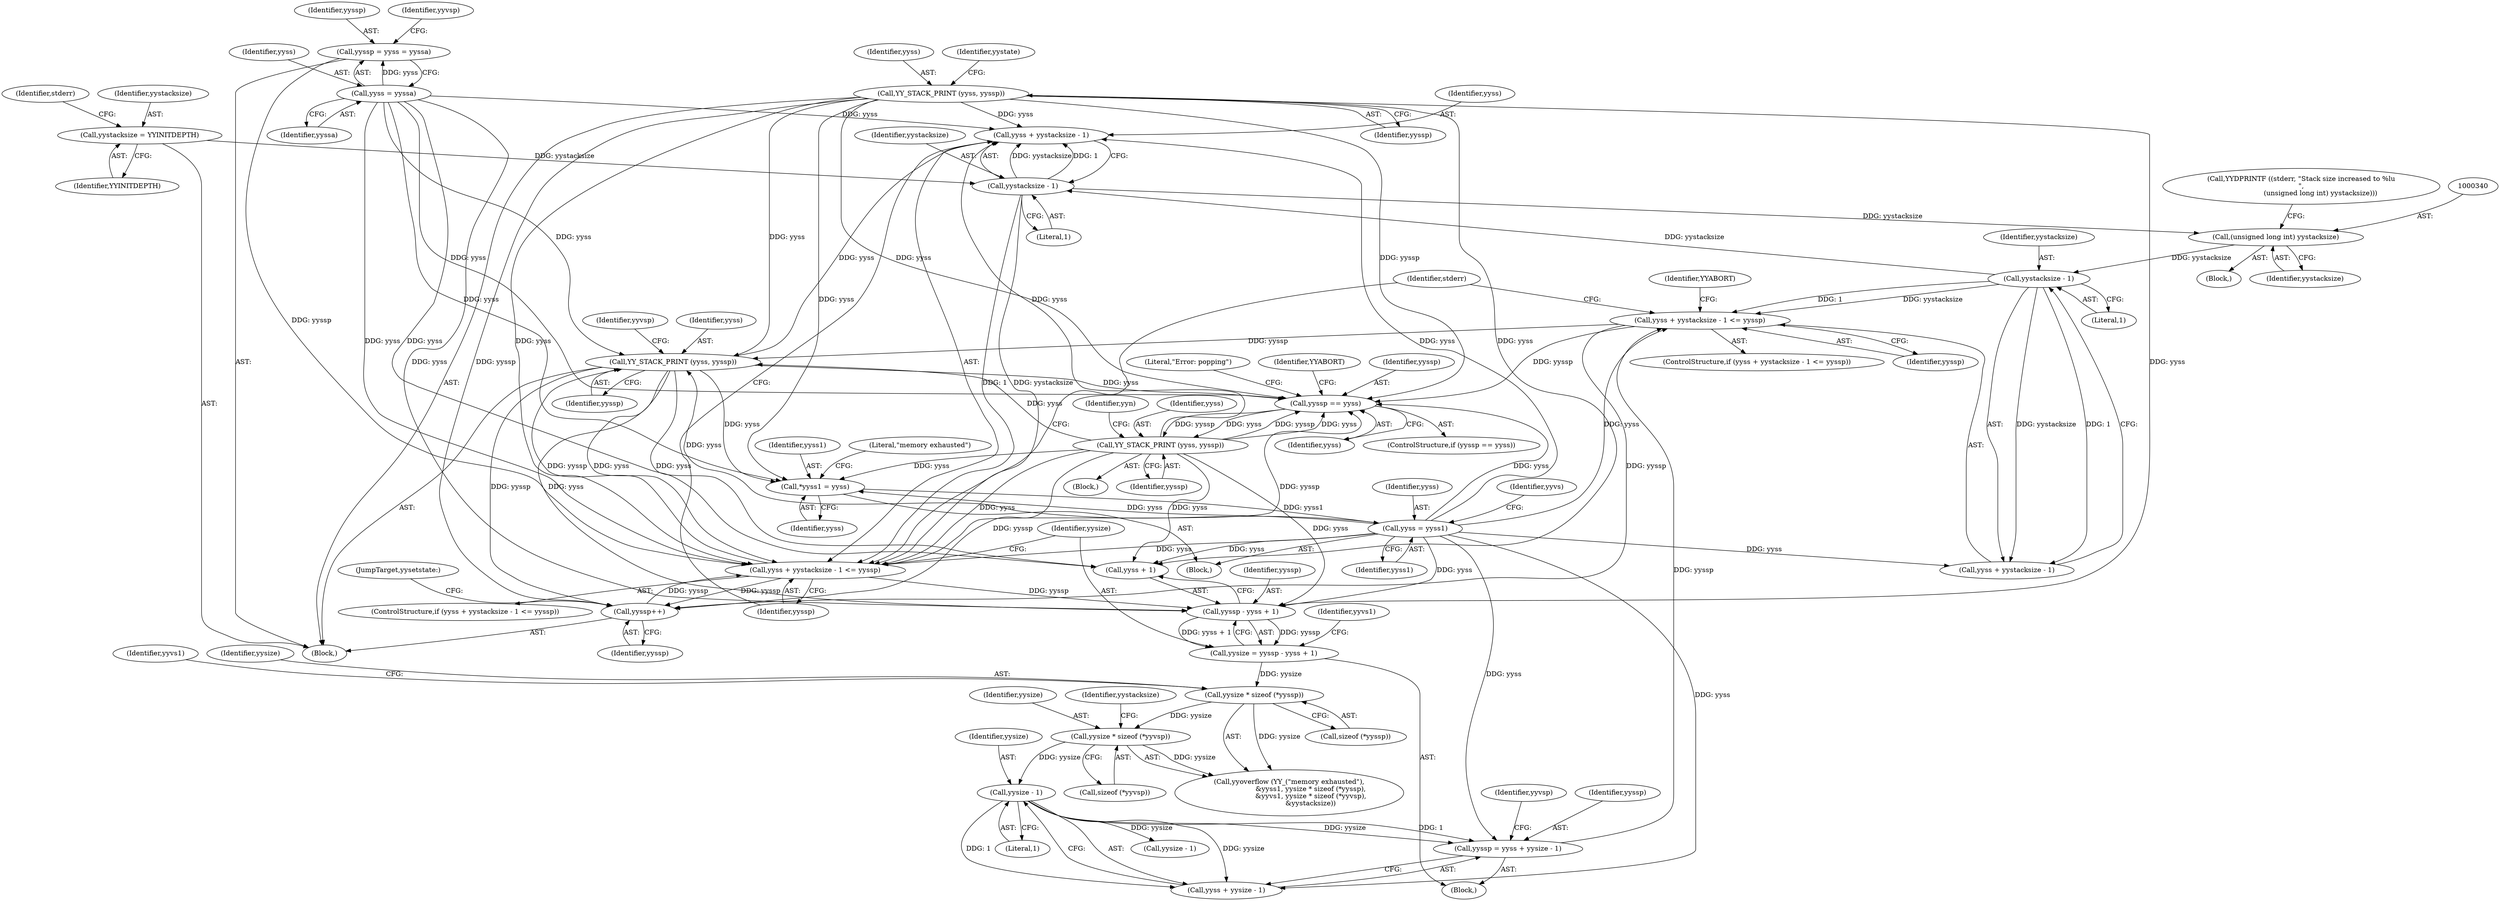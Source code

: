 digraph "0_yara_10e8bd3071677dd1fa76beeef4bc2fc427cea5e7_0@pointer" {
"1000271" [label="(Call,yyss + yystacksize - 1)"];
"1001356" [label="(Call,YY_STACK_PRINT (yyss, yyssp))"];
"1001466" [label="(Call,YY_STACK_PRINT (yyss, yyssp))"];
"1001537" [label="(Call,YY_STACK_PRINT (yyss, yyssp))"];
"1001519" [label="(Call,yyssp == yyss)"];
"1000343" [label="(Call,yyss + yystacksize - 1 <= yyssp)"];
"1000314" [label="(Call,yyss = yyss1)"];
"1000292" [label="(Call,*yyss1 = yyss)"];
"1000233" [label="(Call,yyss = yyssa)"];
"1000346" [label="(Call,yystacksize - 1)"];
"1000339" [label="(Call,(unsigned long int) yystacksize)"];
"1000273" [label="(Call,yystacksize - 1)"];
"1000241" [label="(Call,yystacksize = YYINITDEPTH)"];
"1000320" [label="(Call,yyssp = yyss + yysize - 1)"];
"1000324" [label="(Call,yysize - 1)"];
"1000307" [label="(Call,yysize * sizeof (*yyvsp))"];
"1000300" [label="(Call,yysize * sizeof (*yyssp))"];
"1000279" [label="(Call,yysize = yyssp - yyss + 1)"];
"1000281" [label="(Call,yyssp - yyss + 1)"];
"1000270" [label="(Call,yyss + yystacksize - 1 <= yyssp)"];
"1000262" [label="(Call,yyssp++)"];
"1000231" [label="(Call,yyssp = yyss = yyssa)"];
"1000342" [label="(ControlStructure,if (yyss + yystacksize - 1 <= yyssp))"];
"1000343" [label="(Call,yyss + yystacksize - 1 <= yyssp)"];
"1000277" [label="(Block,)"];
"1001481" [label="(Identifier,yyn)"];
"1000282" [label="(Identifier,yyssp)"];
"1000276" [label="(Identifier,yyssp)"];
"1001524" [label="(Literal,\"Error: popping\")"];
"1000347" [label="(Identifier,yystacksize)"];
"1000325" [label="(Identifier,yysize)"];
"1000294" [label="(Identifier,yyss)"];
"1000197" [label="(Block,)"];
"1001537" [label="(Call,YY_STACK_PRINT (yyss, yyssp))"];
"1001362" [label="(Identifier,yyvsp)"];
"1000308" [label="(Identifier,yysize)"];
"1000300" [label="(Call,yysize * sizeof (*yyssp))"];
"1000309" [label="(Call,sizeof (*yyvsp))"];
"1000334" [label="(Call,YYDPRINTF ((stderr, \"Stack size increased to %lu\n\",\n                  (unsigned long int) yystacksize)))"];
"1000234" [label="(Identifier,yyss)"];
"1000337" [label="(Block,)"];
"1001467" [label="(Identifier,yyss)"];
"1001522" [label="(Identifier,YYABORT)"];
"1001519" [label="(Call,yyssp == yyss)"];
"1000241" [label="(Call,yystacksize = YYINITDEPTH)"];
"1001470" [label="(Identifier,yystate)"];
"1000269" [label="(ControlStructure,if (yyss + yystacksize - 1 <= yyssp))"];
"1000232" [label="(Identifier,yyssp)"];
"1000275" [label="(Literal,1)"];
"1000233" [label="(Call,yyss = yyssa)"];
"1000306" [label="(Identifier,yyvs1)"];
"1000322" [label="(Call,yyss + yysize - 1)"];
"1000350" [label="(Identifier,YYABORT)"];
"1000271" [label="(Call,yyss + yystacksize - 1)"];
"1000328" [label="(Identifier,yyvsp)"];
"1000280" [label="(Identifier,yysize)"];
"1000231" [label="(Call,yyssp = yyss = yyssa)"];
"1000318" [label="(Identifier,yyvs)"];
"1000314" [label="(Call,yyss = yyss1)"];
"1001521" [label="(Identifier,yyss)"];
"1000262" [label="(Call,yyssp++)"];
"1001468" [label="(Identifier,yyssp)"];
"1000341" [label="(Identifier,yystacksize)"];
"1000286" [label="(Block,)"];
"1000346" [label="(Call,yystacksize - 1)"];
"1000246" [label="(Identifier,stderr)"];
"1001356" [label="(Call,YY_STACK_PRINT (yyss, yyssp))"];
"1000263" [label="(Identifier,yyssp)"];
"1000320" [label="(Call,yyssp = yyss + yysize - 1)"];
"1000307" [label="(Call,yysize * sizeof (*yyvsp))"];
"1000344" [label="(Call,yyss + yystacksize - 1)"];
"1000349" [label="(Identifier,yyssp)"];
"1000281" [label="(Call,yyssp - yyss + 1)"];
"1000331" [label="(Call,yysize - 1)"];
"1000289" [label="(Identifier,yyvs1)"];
"1000292" [label="(Call,*yyss1 = yyss)"];
"1001518" [label="(ControlStructure,if (yyssp == yyss))"];
"1000293" [label="(Identifier,yyss1)"];
"1000279" [label="(Call,yysize = yyssp - yyss + 1)"];
"1001539" [label="(Identifier,yyssp)"];
"1001538" [label="(Identifier,yyss)"];
"1000321" [label="(Identifier,yyssp)"];
"1000264" [label="(JumpTarget,yysetstate:)"];
"1000295" [label="(Call,yyoverflow (YY_(\"memory exhausted\"),\n                    &yyss1, yysize * sizeof (*yyssp),\n                    &yyvs1, yysize * sizeof (*yyvsp),\n                    &yystacksize))"];
"1000242" [label="(Identifier,yystacksize)"];
"1000274" [label="(Identifier,yystacksize)"];
"1000339" [label="(Call,(unsigned long int) yystacksize)"];
"1001479" [label="(Block,)"];
"1001358" [label="(Identifier,yyssp)"];
"1000273" [label="(Call,yystacksize - 1)"];
"1000283" [label="(Call,yyss + 1)"];
"1000270" [label="(Call,yyss + yystacksize - 1 <= yyssp)"];
"1000324" [label="(Call,yysize - 1)"];
"1000235" [label="(Identifier,yyssa)"];
"1000326" [label="(Literal,1)"];
"1000348" [label="(Literal,1)"];
"1000297" [label="(Literal,\"memory exhausted\")"];
"1001466" [label="(Call,YY_STACK_PRINT (yyss, yyssp))"];
"1000315" [label="(Identifier,yyss)"];
"1000302" [label="(Call,sizeof (*yyssp))"];
"1000301" [label="(Identifier,yysize)"];
"1000237" [label="(Identifier,yyvsp)"];
"1000272" [label="(Identifier,yyss)"];
"1000313" [label="(Identifier,yystacksize)"];
"1000353" [label="(Identifier,stderr)"];
"1000316" [label="(Identifier,yyss1)"];
"1000243" [label="(Identifier,YYINITDEPTH)"];
"1001520" [label="(Identifier,yyssp)"];
"1001357" [label="(Identifier,yyss)"];
"1000271" -> "1000270"  [label="AST: "];
"1000271" -> "1000273"  [label="CFG: "];
"1000272" -> "1000271"  [label="AST: "];
"1000273" -> "1000271"  [label="AST: "];
"1000276" -> "1000271"  [label="CFG: "];
"1001356" -> "1000271"  [label="DDG: yyss"];
"1001466" -> "1000271"  [label="DDG: yyss"];
"1001537" -> "1000271"  [label="DDG: yyss"];
"1000233" -> "1000271"  [label="DDG: yyss"];
"1000314" -> "1000271"  [label="DDG: yyss"];
"1000273" -> "1000271"  [label="DDG: yystacksize"];
"1000273" -> "1000271"  [label="DDG: 1"];
"1001356" -> "1000197"  [label="AST: "];
"1001356" -> "1001358"  [label="CFG: "];
"1001357" -> "1001356"  [label="AST: "];
"1001358" -> "1001356"  [label="AST: "];
"1001362" -> "1001356"  [label="CFG: "];
"1001356" -> "1000262"  [label="DDG: yyssp"];
"1001356" -> "1000270"  [label="DDG: yyss"];
"1001356" -> "1000281"  [label="DDG: yyss"];
"1001356" -> "1000283"  [label="DDG: yyss"];
"1001356" -> "1000292"  [label="DDG: yyss"];
"1001466" -> "1001356"  [label="DDG: yyss"];
"1001537" -> "1001356"  [label="DDG: yyss"];
"1000233" -> "1001356"  [label="DDG: yyss"];
"1000314" -> "1001356"  [label="DDG: yyss"];
"1000343" -> "1001356"  [label="DDG: yyssp"];
"1000270" -> "1001356"  [label="DDG: yyssp"];
"1001356" -> "1001519"  [label="DDG: yyss"];
"1001466" -> "1000197"  [label="AST: "];
"1001466" -> "1001468"  [label="CFG: "];
"1001467" -> "1001466"  [label="AST: "];
"1001468" -> "1001466"  [label="AST: "];
"1001470" -> "1001466"  [label="CFG: "];
"1001466" -> "1000262"  [label="DDG: yyssp"];
"1001466" -> "1000270"  [label="DDG: yyss"];
"1001466" -> "1000281"  [label="DDG: yyss"];
"1001466" -> "1000283"  [label="DDG: yyss"];
"1001466" -> "1000292"  [label="DDG: yyss"];
"1001466" -> "1001519"  [label="DDG: yyssp"];
"1001466" -> "1001519"  [label="DDG: yyss"];
"1001537" -> "1001479"  [label="AST: "];
"1001537" -> "1001539"  [label="CFG: "];
"1001538" -> "1001537"  [label="AST: "];
"1001539" -> "1001537"  [label="AST: "];
"1001481" -> "1001537"  [label="CFG: "];
"1001537" -> "1000262"  [label="DDG: yyssp"];
"1001537" -> "1000270"  [label="DDG: yyss"];
"1001537" -> "1000281"  [label="DDG: yyss"];
"1001537" -> "1000283"  [label="DDG: yyss"];
"1001537" -> "1000292"  [label="DDG: yyss"];
"1001537" -> "1001519"  [label="DDG: yyssp"];
"1001537" -> "1001519"  [label="DDG: yyss"];
"1001519" -> "1001537"  [label="DDG: yyss"];
"1001519" -> "1001537"  [label="DDG: yyssp"];
"1001519" -> "1001518"  [label="AST: "];
"1001519" -> "1001521"  [label="CFG: "];
"1001520" -> "1001519"  [label="AST: "];
"1001521" -> "1001519"  [label="AST: "];
"1001522" -> "1001519"  [label="CFG: "];
"1001524" -> "1001519"  [label="CFG: "];
"1000343" -> "1001519"  [label="DDG: yyssp"];
"1000270" -> "1001519"  [label="DDG: yyssp"];
"1000233" -> "1001519"  [label="DDG: yyss"];
"1000314" -> "1001519"  [label="DDG: yyss"];
"1000343" -> "1000342"  [label="AST: "];
"1000343" -> "1000349"  [label="CFG: "];
"1000344" -> "1000343"  [label="AST: "];
"1000349" -> "1000343"  [label="AST: "];
"1000350" -> "1000343"  [label="CFG: "];
"1000353" -> "1000343"  [label="CFG: "];
"1000343" -> "1000262"  [label="DDG: yyssp"];
"1000314" -> "1000343"  [label="DDG: yyss"];
"1000346" -> "1000343"  [label="DDG: yystacksize"];
"1000346" -> "1000343"  [label="DDG: 1"];
"1000320" -> "1000343"  [label="DDG: yyssp"];
"1000314" -> "1000286"  [label="AST: "];
"1000314" -> "1000316"  [label="CFG: "];
"1000315" -> "1000314"  [label="AST: "];
"1000316" -> "1000314"  [label="AST: "];
"1000318" -> "1000314"  [label="CFG: "];
"1000314" -> "1000270"  [label="DDG: yyss"];
"1000314" -> "1000281"  [label="DDG: yyss"];
"1000314" -> "1000283"  [label="DDG: yyss"];
"1000314" -> "1000292"  [label="DDG: yyss"];
"1000292" -> "1000314"  [label="DDG: yyss1"];
"1000314" -> "1000320"  [label="DDG: yyss"];
"1000314" -> "1000322"  [label="DDG: yyss"];
"1000314" -> "1000344"  [label="DDG: yyss"];
"1000292" -> "1000286"  [label="AST: "];
"1000292" -> "1000294"  [label="CFG: "];
"1000293" -> "1000292"  [label="AST: "];
"1000294" -> "1000292"  [label="AST: "];
"1000297" -> "1000292"  [label="CFG: "];
"1000233" -> "1000292"  [label="DDG: yyss"];
"1000233" -> "1000231"  [label="AST: "];
"1000233" -> "1000235"  [label="CFG: "];
"1000234" -> "1000233"  [label="AST: "];
"1000235" -> "1000233"  [label="AST: "];
"1000231" -> "1000233"  [label="CFG: "];
"1000233" -> "1000231"  [label="DDG: yyss"];
"1000233" -> "1000270"  [label="DDG: yyss"];
"1000233" -> "1000281"  [label="DDG: yyss"];
"1000233" -> "1000283"  [label="DDG: yyss"];
"1000346" -> "1000344"  [label="AST: "];
"1000346" -> "1000348"  [label="CFG: "];
"1000347" -> "1000346"  [label="AST: "];
"1000348" -> "1000346"  [label="AST: "];
"1000344" -> "1000346"  [label="CFG: "];
"1000346" -> "1000273"  [label="DDG: yystacksize"];
"1000346" -> "1000344"  [label="DDG: yystacksize"];
"1000346" -> "1000344"  [label="DDG: 1"];
"1000339" -> "1000346"  [label="DDG: yystacksize"];
"1000339" -> "1000337"  [label="AST: "];
"1000339" -> "1000341"  [label="CFG: "];
"1000340" -> "1000339"  [label="AST: "];
"1000341" -> "1000339"  [label="AST: "];
"1000334" -> "1000339"  [label="CFG: "];
"1000273" -> "1000339"  [label="DDG: yystacksize"];
"1000273" -> "1000275"  [label="CFG: "];
"1000274" -> "1000273"  [label="AST: "];
"1000275" -> "1000273"  [label="AST: "];
"1000273" -> "1000270"  [label="DDG: yystacksize"];
"1000273" -> "1000270"  [label="DDG: 1"];
"1000241" -> "1000273"  [label="DDG: yystacksize"];
"1000241" -> "1000197"  [label="AST: "];
"1000241" -> "1000243"  [label="CFG: "];
"1000242" -> "1000241"  [label="AST: "];
"1000243" -> "1000241"  [label="AST: "];
"1000246" -> "1000241"  [label="CFG: "];
"1000320" -> "1000277"  [label="AST: "];
"1000320" -> "1000322"  [label="CFG: "];
"1000321" -> "1000320"  [label="AST: "];
"1000322" -> "1000320"  [label="AST: "];
"1000328" -> "1000320"  [label="CFG: "];
"1000324" -> "1000320"  [label="DDG: yysize"];
"1000324" -> "1000320"  [label="DDG: 1"];
"1000324" -> "1000322"  [label="AST: "];
"1000324" -> "1000326"  [label="CFG: "];
"1000325" -> "1000324"  [label="AST: "];
"1000326" -> "1000324"  [label="AST: "];
"1000322" -> "1000324"  [label="CFG: "];
"1000324" -> "1000322"  [label="DDG: yysize"];
"1000324" -> "1000322"  [label="DDG: 1"];
"1000307" -> "1000324"  [label="DDG: yysize"];
"1000324" -> "1000331"  [label="DDG: yysize"];
"1000307" -> "1000295"  [label="AST: "];
"1000307" -> "1000309"  [label="CFG: "];
"1000308" -> "1000307"  [label="AST: "];
"1000309" -> "1000307"  [label="AST: "];
"1000313" -> "1000307"  [label="CFG: "];
"1000307" -> "1000295"  [label="DDG: yysize"];
"1000300" -> "1000307"  [label="DDG: yysize"];
"1000300" -> "1000295"  [label="AST: "];
"1000300" -> "1000302"  [label="CFG: "];
"1000301" -> "1000300"  [label="AST: "];
"1000302" -> "1000300"  [label="AST: "];
"1000306" -> "1000300"  [label="CFG: "];
"1000300" -> "1000295"  [label="DDG: yysize"];
"1000279" -> "1000300"  [label="DDG: yysize"];
"1000279" -> "1000277"  [label="AST: "];
"1000279" -> "1000281"  [label="CFG: "];
"1000280" -> "1000279"  [label="AST: "];
"1000281" -> "1000279"  [label="AST: "];
"1000289" -> "1000279"  [label="CFG: "];
"1000281" -> "1000279"  [label="DDG: yyssp"];
"1000281" -> "1000279"  [label="DDG: yyss + 1"];
"1000281" -> "1000283"  [label="CFG: "];
"1000282" -> "1000281"  [label="AST: "];
"1000283" -> "1000281"  [label="AST: "];
"1000270" -> "1000281"  [label="DDG: yyssp"];
"1000270" -> "1000269"  [label="AST: "];
"1000270" -> "1000276"  [label="CFG: "];
"1000276" -> "1000270"  [label="AST: "];
"1000280" -> "1000270"  [label="CFG: "];
"1000353" -> "1000270"  [label="CFG: "];
"1000270" -> "1000262"  [label="DDG: yyssp"];
"1000262" -> "1000270"  [label="DDG: yyssp"];
"1000231" -> "1000270"  [label="DDG: yyssp"];
"1000262" -> "1000197"  [label="AST: "];
"1000262" -> "1000263"  [label="CFG: "];
"1000263" -> "1000262"  [label="AST: "];
"1000264" -> "1000262"  [label="CFG: "];
"1000231" -> "1000197"  [label="AST: "];
"1000232" -> "1000231"  [label="AST: "];
"1000237" -> "1000231"  [label="CFG: "];
}
